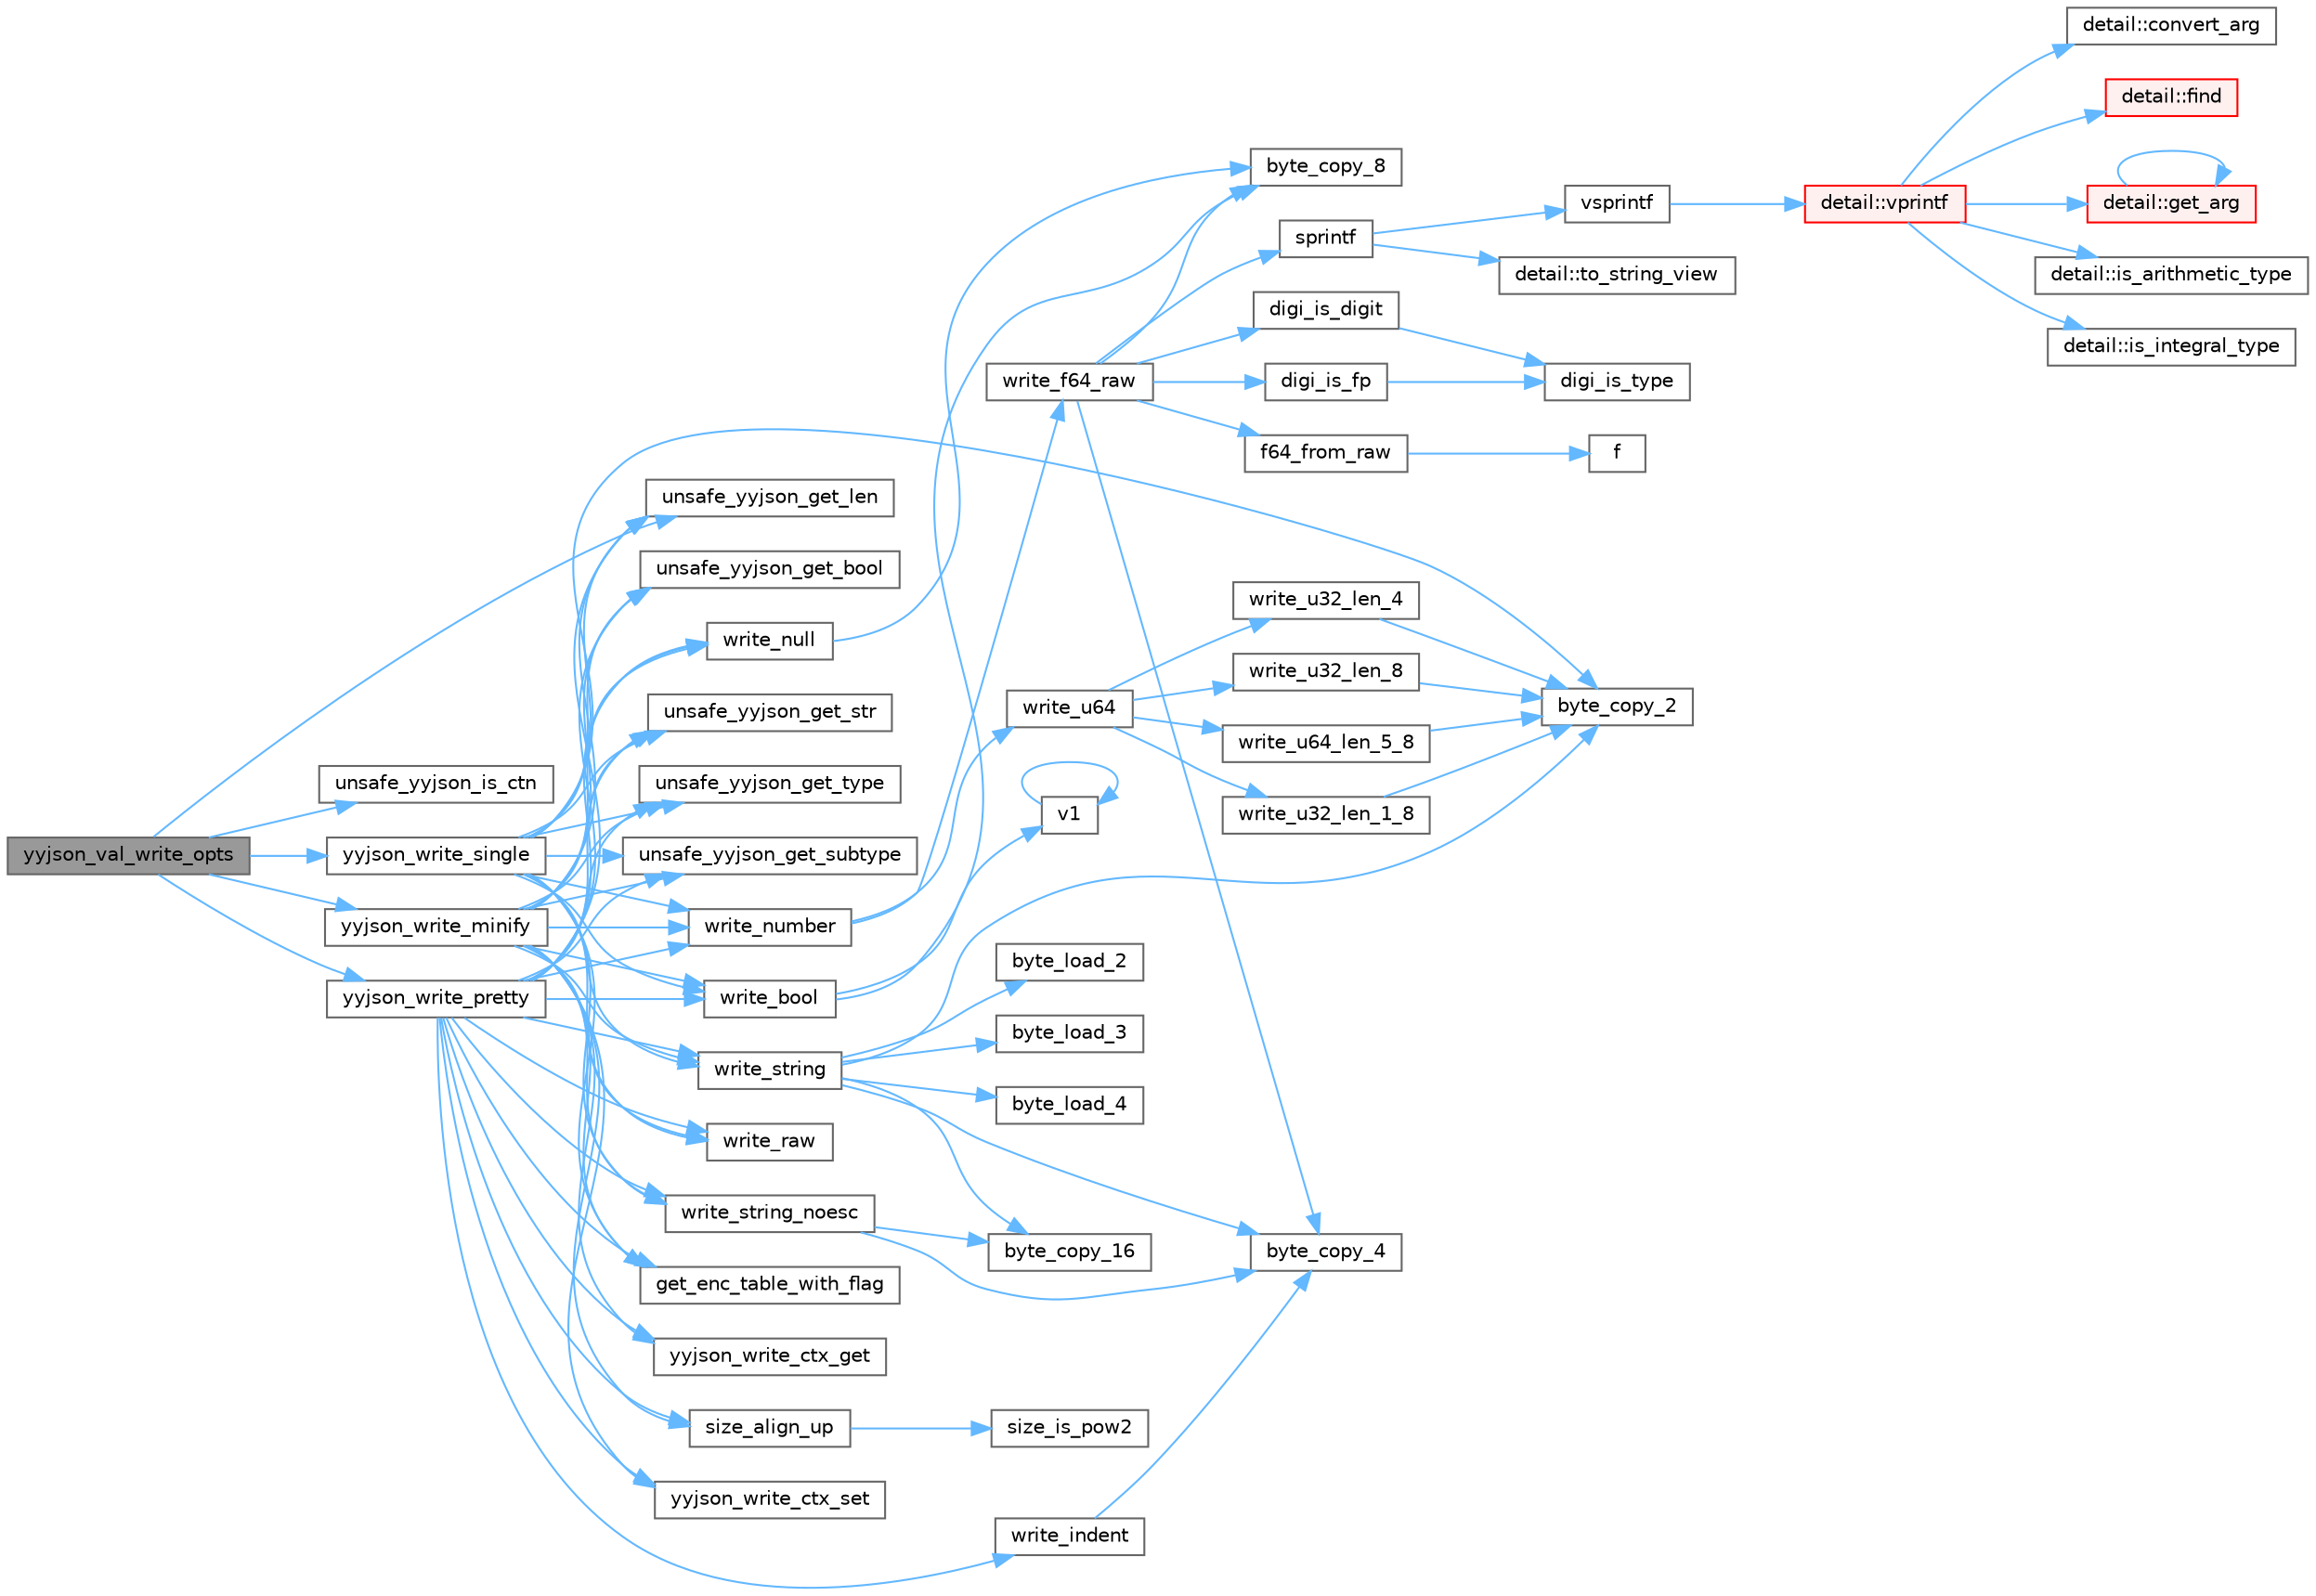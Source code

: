 digraph "yyjson_val_write_opts"
{
 // LATEX_PDF_SIZE
  bgcolor="transparent";
  edge [fontname=Helvetica,fontsize=10,labelfontname=Helvetica,labelfontsize=10];
  node [fontname=Helvetica,fontsize=10,shape=box,height=0.2,width=0.4];
  rankdir="LR";
  Node1 [id="Node000001",label="yyjson_val_write_opts",height=0.2,width=0.4,color="gray40", fillcolor="grey60", style="filled", fontcolor="black",tooltip=" "];
  Node1 -> Node2 [id="edge1_Node000001_Node000002",color="steelblue1",style="solid",tooltip=" "];
  Node2 [id="Node000002",label="unsafe_yyjson_get_len",height=0.2,width=0.4,color="grey40", fillcolor="white", style="filled",URL="$yyjson_8h.html#a445bf8a7f9981e4797bf95db944ddf8f",tooltip=" "];
  Node1 -> Node3 [id="edge2_Node000001_Node000003",color="steelblue1",style="solid",tooltip=" "];
  Node3 [id="Node000003",label="unsafe_yyjson_is_ctn",height=0.2,width=0.4,color="grey40", fillcolor="white", style="filled",URL="$yyjson_8h.html#afe1e8995e63d29297d569c4a848bf5a2",tooltip=" "];
  Node1 -> Node4 [id="edge3_Node000001_Node000004",color="steelblue1",style="solid",tooltip=" "];
  Node4 [id="Node000004",label="yyjson_write_minify",height=0.2,width=0.4,color="grey40", fillcolor="white", style="filled",URL="$yyjson_8c.html#a7b5b8dcf2347df43d4614aba6c880475",tooltip=" "];
  Node4 -> Node5 [id="edge4_Node000004_Node000005",color="steelblue1",style="solid",tooltip=" "];
  Node5 [id="Node000005",label="get_enc_table_with_flag",height=0.2,width=0.4,color="grey40", fillcolor="white", style="filled",URL="$yyjson_8c.html#a4b810e39a1c70f479ea48f4b6be239b0",tooltip=" "];
  Node4 -> Node6 [id="edge5_Node000004_Node000006",color="steelblue1",style="solid",tooltip=" "];
  Node6 [id="Node000006",label="size_align_up",height=0.2,width=0.4,color="grey40", fillcolor="white", style="filled",URL="$yyjson_8c.html#aee0ecba3f0e01a145a4bd084c40b53b6",tooltip=" "];
  Node6 -> Node7 [id="edge6_Node000006_Node000007",color="steelblue1",style="solid",tooltip=" "];
  Node7 [id="Node000007",label="size_is_pow2",height=0.2,width=0.4,color="grey40", fillcolor="white", style="filled",URL="$yyjson_8c.html#a9c435a75a5fc566d5382ba2646704a18",tooltip=" "];
  Node4 -> Node8 [id="edge7_Node000004_Node000008",color="steelblue1",style="solid",tooltip=" "];
  Node8 [id="Node000008",label="unsafe_yyjson_get_bool",height=0.2,width=0.4,color="grey40", fillcolor="white", style="filled",URL="$yyjson_8h.html#a3ef8c1e13a7f67eead2d945125769f90",tooltip=" "];
  Node4 -> Node2 [id="edge8_Node000004_Node000002",color="steelblue1",style="solid",tooltip=" "];
  Node4 -> Node9 [id="edge9_Node000004_Node000009",color="steelblue1",style="solid",tooltip=" "];
  Node9 [id="Node000009",label="unsafe_yyjson_get_str",height=0.2,width=0.4,color="grey40", fillcolor="white", style="filled",URL="$yyjson_8h.html#a879b3c14194afd5b60d663640998c020",tooltip=" "];
  Node4 -> Node10 [id="edge10_Node000004_Node000010",color="steelblue1",style="solid",tooltip=" "];
  Node10 [id="Node000010",label="unsafe_yyjson_get_subtype",height=0.2,width=0.4,color="grey40", fillcolor="white", style="filled",URL="$yyjson_8h.html#a735848e46f26bfe3dfb333c7f890205e",tooltip=" "];
  Node4 -> Node11 [id="edge11_Node000004_Node000011",color="steelblue1",style="solid",tooltip=" "];
  Node11 [id="Node000011",label="unsafe_yyjson_get_type",height=0.2,width=0.4,color="grey40", fillcolor="white", style="filled",URL="$yyjson_8h.html#a25aa2b2a33dccb9af7da4576b3cbe6ab",tooltip=" "];
  Node4 -> Node12 [id="edge12_Node000004_Node000012",color="steelblue1",style="solid",tooltip=" "];
  Node12 [id="Node000012",label="write_bool",height=0.2,width=0.4,color="grey40", fillcolor="white", style="filled",URL="$yyjson_8c.html#a8f48aafc5963521f3da75e2448f0d084",tooltip=" "];
  Node12 -> Node13 [id="edge13_Node000012_Node000013",color="steelblue1",style="solid",tooltip=" "];
  Node13 [id="Node000013",label="byte_copy_8",height=0.2,width=0.4,color="grey40", fillcolor="white", style="filled",URL="$yyjson_8c.html#a03dd49c937c12d9a85deaac184d25eb9",tooltip=" "];
  Node12 -> Node14 [id="edge14_Node000012_Node000014",color="steelblue1",style="solid",tooltip=" "];
  Node14 [id="Node000014",label="v1",height=0.2,width=0.4,color="grey40", fillcolor="white", style="filled",URL="$_tutorial___reshape_mat2_vec_8cpp.html#a10bd710692c91bc238f2e1da77730678",tooltip=" "];
  Node14 -> Node14 [id="edge15_Node000014_Node000014",color="steelblue1",style="solid",tooltip=" "];
  Node4 -> Node15 [id="edge16_Node000004_Node000015",color="steelblue1",style="solid",tooltip=" "];
  Node15 [id="Node000015",label="write_null",height=0.2,width=0.4,color="grey40", fillcolor="white", style="filled",URL="$yyjson_8c.html#a9ab2502373a7c2ad7decc10b76c47043",tooltip=" "];
  Node15 -> Node13 [id="edge17_Node000015_Node000013",color="steelblue1",style="solid",tooltip=" "];
  Node4 -> Node16 [id="edge18_Node000004_Node000016",color="steelblue1",style="solid",tooltip=" "];
  Node16 [id="Node000016",label="write_number",height=0.2,width=0.4,color="grey40", fillcolor="white", style="filled",URL="$yyjson_8c.html#a7a6eb98c82d060a1b4b1b25ae9169770",tooltip=" "];
  Node16 -> Node17 [id="edge19_Node000016_Node000017",color="steelblue1",style="solid",tooltip=" "];
  Node17 [id="Node000017",label="write_f64_raw",height=0.2,width=0.4,color="grey40", fillcolor="white", style="filled",URL="$yyjson_8c.html#a429024eddbd3335464adf309aef2db7f",tooltip=" "];
  Node17 -> Node18 [id="edge20_Node000017_Node000018",color="steelblue1",style="solid",tooltip=" "];
  Node18 [id="Node000018",label="byte_copy_4",height=0.2,width=0.4,color="grey40", fillcolor="white", style="filled",URL="$yyjson_8c.html#a98219967baeab34ab615b4ccda0df146",tooltip=" "];
  Node17 -> Node13 [id="edge21_Node000017_Node000013",color="steelblue1",style="solid",tooltip=" "];
  Node17 -> Node19 [id="edge22_Node000017_Node000019",color="steelblue1",style="solid",tooltip=" "];
  Node19 [id="Node000019",label="digi_is_digit",height=0.2,width=0.4,color="grey40", fillcolor="white", style="filled",URL="$yyjson_8c.html#ac16e36c200b16a17041aac1ed37276d7",tooltip=" "];
  Node19 -> Node20 [id="edge23_Node000019_Node000020",color="steelblue1",style="solid",tooltip=" "];
  Node20 [id="Node000020",label="digi_is_type",height=0.2,width=0.4,color="grey40", fillcolor="white", style="filled",URL="$yyjson_8c.html#aae236fd488306e08c5844189ad6d6570",tooltip=" "];
  Node17 -> Node21 [id="edge24_Node000017_Node000021",color="steelblue1",style="solid",tooltip=" "];
  Node21 [id="Node000021",label="digi_is_fp",height=0.2,width=0.4,color="grey40", fillcolor="white", style="filled",URL="$yyjson_8c.html#ac38bca46c8cbb1107ca4188d2eb4fcbe",tooltip=" "];
  Node21 -> Node20 [id="edge25_Node000021_Node000020",color="steelblue1",style="solid",tooltip=" "];
  Node17 -> Node22 [id="edge26_Node000017_Node000022",color="steelblue1",style="solid",tooltip=" "];
  Node22 [id="Node000022",label="f64_from_raw",height=0.2,width=0.4,color="grey40", fillcolor="white", style="filled",URL="$yyjson_8c.html#a7d61d2afe6fefb1935af9086d95ee8a8",tooltip=" "];
  Node22 -> Node23 [id="edge27_Node000022_Node000023",color="steelblue1",style="solid",tooltip=" "];
  Node23 [id="Node000023",label="f",height=0.2,width=0.4,color="grey40", fillcolor="white", style="filled",URL="$cxx11__tensor__map_8cpp.html#a7f507fea02198f6cb81c86640c7b1a4e",tooltip=" "];
  Node17 -> Node24 [id="edge28_Node000017_Node000024",color="steelblue1",style="solid",tooltip=" "];
  Node24 [id="Node000024",label="sprintf",height=0.2,width=0.4,color="grey40", fillcolor="white", style="filled",URL="$printf_8h.html#aa7d2e7e454d3fe606a71504a119dc894",tooltip=" "];
  Node24 -> Node25 [id="edge29_Node000024_Node000025",color="steelblue1",style="solid",tooltip=" "];
  Node25 [id="Node000025",label="detail::to_string_view",height=0.2,width=0.4,color="grey40", fillcolor="white", style="filled",URL="$namespacedetail.html#abeae79fa3e1eded2d8fbd56cc9f0960e",tooltip=" "];
  Node24 -> Node26 [id="edge30_Node000024_Node000026",color="steelblue1",style="solid",tooltip=" "];
  Node26 [id="Node000026",label="vsprintf",height=0.2,width=0.4,color="grey40", fillcolor="white", style="filled",URL="$printf_8h.html#a5e1075a6c1fce5050424f97a2fac648f",tooltip=" "];
  Node26 -> Node27 [id="edge31_Node000026_Node000027",color="steelblue1",style="solid",tooltip=" "];
  Node27 [id="Node000027",label="detail::vprintf",height=0.2,width=0.4,color="red", fillcolor="#FFF0F0", style="filled",URL="$namespacedetail.html#a1c8c2218e4c822aa8f743fb9c573717f",tooltip=" "];
  Node27 -> Node28 [id="edge32_Node000027_Node000028",color="steelblue1",style="solid",tooltip=" "];
  Node28 [id="Node000028",label="detail::convert_arg",height=0.2,width=0.4,color="grey40", fillcolor="white", style="filled",URL="$namespacedetail.html#a03c11572c9a664266d6925f327dec7f3",tooltip=" "];
  Node27 -> Node29 [id="edge33_Node000027_Node000029",color="steelblue1",style="solid",tooltip=" "];
  Node29 [id="Node000029",label="detail::find",height=0.2,width=0.4,color="red", fillcolor="#FFF0F0", style="filled",URL="$namespacedetail.html#a6b71952fab3dc32f3edb2c3e9811d8d9",tooltip=" "];
  Node27 -> Node31 [id="edge34_Node000027_Node000031",color="steelblue1",style="solid",tooltip=" "];
  Node31 [id="Node000031",label="detail::get_arg",height=0.2,width=0.4,color="red", fillcolor="#FFF0F0", style="filled",URL="$namespacedetail.html#a342ef250e45bd09b2ef666b6fae1c355",tooltip=" "];
  Node31 -> Node31 [id="edge35_Node000031_Node000031",color="steelblue1",style="solid",tooltip=" "];
  Node27 -> Node33 [id="edge36_Node000027_Node000033",color="steelblue1",style="solid",tooltip=" "];
  Node33 [id="Node000033",label="detail::is_arithmetic_type",height=0.2,width=0.4,color="grey40", fillcolor="white", style="filled",URL="$namespacedetail.html#a802c50a56a3495fdab6020b375ba1389",tooltip=" "];
  Node27 -> Node34 [id="edge37_Node000027_Node000034",color="steelblue1",style="solid",tooltip=" "];
  Node34 [id="Node000034",label="detail::is_integral_type",height=0.2,width=0.4,color="grey40", fillcolor="white", style="filled",URL="$namespacedetail.html#a2a60f8d1bee41b803f43fc42b707b5d1",tooltip=" "];
  Node16 -> Node54 [id="edge38_Node000016_Node000054",color="steelblue1",style="solid",tooltip=" "];
  Node54 [id="Node000054",label="write_u64",height=0.2,width=0.4,color="grey40", fillcolor="white", style="filled",URL="$yyjson_8c.html#aa2f06c8a20b378eb29cfe95d0af5c95e",tooltip=" "];
  Node54 -> Node55 [id="edge39_Node000054_Node000055",color="steelblue1",style="solid",tooltip=" "];
  Node55 [id="Node000055",label="write_u32_len_1_8",height=0.2,width=0.4,color="grey40", fillcolor="white", style="filled",URL="$yyjson_8c.html#a5a7d8b8a37067ca47adb0b419814ef9a",tooltip=" "];
  Node55 -> Node56 [id="edge40_Node000055_Node000056",color="steelblue1",style="solid",tooltip=" "];
  Node56 [id="Node000056",label="byte_copy_2",height=0.2,width=0.4,color="grey40", fillcolor="white", style="filled",URL="$yyjson_8c.html#ac6a11726824f52b6413a67488f5a3152",tooltip=" "];
  Node54 -> Node57 [id="edge41_Node000054_Node000057",color="steelblue1",style="solid",tooltip=" "];
  Node57 [id="Node000057",label="write_u32_len_4",height=0.2,width=0.4,color="grey40", fillcolor="white", style="filled",URL="$yyjson_8c.html#ae5ef2b18cbf8ab8c261b23aab6d3bea3",tooltip=" "];
  Node57 -> Node56 [id="edge42_Node000057_Node000056",color="steelblue1",style="solid",tooltip=" "];
  Node54 -> Node58 [id="edge43_Node000054_Node000058",color="steelblue1",style="solid",tooltip=" "];
  Node58 [id="Node000058",label="write_u32_len_8",height=0.2,width=0.4,color="grey40", fillcolor="white", style="filled",URL="$yyjson_8c.html#ab1d9fcbafc860e770ed5aa9fc70577fc",tooltip=" "];
  Node58 -> Node56 [id="edge44_Node000058_Node000056",color="steelblue1",style="solid",tooltip=" "];
  Node54 -> Node59 [id="edge45_Node000054_Node000059",color="steelblue1",style="solid",tooltip=" "];
  Node59 [id="Node000059",label="write_u64_len_5_8",height=0.2,width=0.4,color="grey40", fillcolor="white", style="filled",URL="$yyjson_8c.html#a5b33c978167aa4a5c34d27715c133757",tooltip=" "];
  Node59 -> Node56 [id="edge46_Node000059_Node000056",color="steelblue1",style="solid",tooltip=" "];
  Node4 -> Node60 [id="edge47_Node000004_Node000060",color="steelblue1",style="solid",tooltip=" "];
  Node60 [id="Node000060",label="write_raw",height=0.2,width=0.4,color="grey40", fillcolor="white", style="filled",URL="$yyjson_8c.html#a595a43099038f73ab0af2b4209b1f0fd",tooltip=" "];
  Node4 -> Node61 [id="edge48_Node000004_Node000061",color="steelblue1",style="solid",tooltip=" "];
  Node61 [id="Node000061",label="write_string",height=0.2,width=0.4,color="grey40", fillcolor="white", style="filled",URL="$yyjson_8c.html#a1aadf662e6fc22a6419db27146e38472",tooltip=" "];
  Node61 -> Node62 [id="edge49_Node000061_Node000062",color="steelblue1",style="solid",tooltip=" "];
  Node62 [id="Node000062",label="byte_copy_16",height=0.2,width=0.4,color="grey40", fillcolor="white", style="filled",URL="$yyjson_8c.html#a1720d43cc1ae5984a4e5751dbe7301a0",tooltip=" "];
  Node61 -> Node56 [id="edge50_Node000061_Node000056",color="steelblue1",style="solid",tooltip=" "];
  Node61 -> Node18 [id="edge51_Node000061_Node000018",color="steelblue1",style="solid",tooltip=" "];
  Node61 -> Node63 [id="edge52_Node000061_Node000063",color="steelblue1",style="solid",tooltip=" "];
  Node63 [id="Node000063",label="byte_load_2",height=0.2,width=0.4,color="grey40", fillcolor="white", style="filled",URL="$yyjson_8c.html#abd106e94ebb52b1b9c0e79e2246f24bd",tooltip=" "];
  Node61 -> Node64 [id="edge53_Node000061_Node000064",color="steelblue1",style="solid",tooltip=" "];
  Node64 [id="Node000064",label="byte_load_3",height=0.2,width=0.4,color="grey40", fillcolor="white", style="filled",URL="$yyjson_8c.html#a31005a45113248534b4ae663dc0a85f3",tooltip=" "];
  Node61 -> Node65 [id="edge54_Node000061_Node000065",color="steelblue1",style="solid",tooltip=" "];
  Node65 [id="Node000065",label="byte_load_4",height=0.2,width=0.4,color="grey40", fillcolor="white", style="filled",URL="$yyjson_8c.html#a87c460a03bebacd0dcdad97440488c2b",tooltip=" "];
  Node4 -> Node66 [id="edge55_Node000004_Node000066",color="steelblue1",style="solid",tooltip=" "];
  Node66 [id="Node000066",label="write_string_noesc",height=0.2,width=0.4,color="grey40", fillcolor="white", style="filled",URL="$yyjson_8c.html#ab1d27351bed7d1f6f632f75dcf9846de",tooltip=" "];
  Node66 -> Node62 [id="edge56_Node000066_Node000062",color="steelblue1",style="solid",tooltip=" "];
  Node66 -> Node18 [id="edge57_Node000066_Node000018",color="steelblue1",style="solid",tooltip=" "];
  Node4 -> Node67 [id="edge58_Node000004_Node000067",color="steelblue1",style="solid",tooltip=" "];
  Node67 [id="Node000067",label="yyjson_write_ctx_get",height=0.2,width=0.4,color="grey40", fillcolor="white", style="filled",URL="$yyjson_8c.html#a4cf9be968e5aeb4fcab3b5e69e4fc16a",tooltip=" "];
  Node4 -> Node68 [id="edge59_Node000004_Node000068",color="steelblue1",style="solid",tooltip=" "];
  Node68 [id="Node000068",label="yyjson_write_ctx_set",height=0.2,width=0.4,color="grey40", fillcolor="white", style="filled",URL="$yyjson_8c.html#a6c3d75b90a9781ea82eed3f3c6b8bd50",tooltip=" "];
  Node1 -> Node69 [id="edge60_Node000001_Node000069",color="steelblue1",style="solid",tooltip=" "];
  Node69 [id="Node000069",label="yyjson_write_pretty",height=0.2,width=0.4,color="grey40", fillcolor="white", style="filled",URL="$yyjson_8c.html#a0bff42b5e803c820afd0c4c539578840",tooltip=" "];
  Node69 -> Node5 [id="edge61_Node000069_Node000005",color="steelblue1",style="solid",tooltip=" "];
  Node69 -> Node6 [id="edge62_Node000069_Node000006",color="steelblue1",style="solid",tooltip=" "];
  Node69 -> Node8 [id="edge63_Node000069_Node000008",color="steelblue1",style="solid",tooltip=" "];
  Node69 -> Node2 [id="edge64_Node000069_Node000002",color="steelblue1",style="solid",tooltip=" "];
  Node69 -> Node9 [id="edge65_Node000069_Node000009",color="steelblue1",style="solid",tooltip=" "];
  Node69 -> Node10 [id="edge66_Node000069_Node000010",color="steelblue1",style="solid",tooltip=" "];
  Node69 -> Node11 [id="edge67_Node000069_Node000011",color="steelblue1",style="solid",tooltip=" "];
  Node69 -> Node12 [id="edge68_Node000069_Node000012",color="steelblue1",style="solid",tooltip=" "];
  Node69 -> Node70 [id="edge69_Node000069_Node000070",color="steelblue1",style="solid",tooltip=" "];
  Node70 [id="Node000070",label="write_indent",height=0.2,width=0.4,color="grey40", fillcolor="white", style="filled",URL="$yyjson_8c.html#ac6e21689f9ccf3981672a321d7d02e47",tooltip=" "];
  Node70 -> Node18 [id="edge70_Node000070_Node000018",color="steelblue1",style="solid",tooltip=" "];
  Node69 -> Node15 [id="edge71_Node000069_Node000015",color="steelblue1",style="solid",tooltip=" "];
  Node69 -> Node16 [id="edge72_Node000069_Node000016",color="steelblue1",style="solid",tooltip=" "];
  Node69 -> Node60 [id="edge73_Node000069_Node000060",color="steelblue1",style="solid",tooltip=" "];
  Node69 -> Node61 [id="edge74_Node000069_Node000061",color="steelblue1",style="solid",tooltip=" "];
  Node69 -> Node66 [id="edge75_Node000069_Node000066",color="steelblue1",style="solid",tooltip=" "];
  Node69 -> Node67 [id="edge76_Node000069_Node000067",color="steelblue1",style="solid",tooltip=" "];
  Node69 -> Node68 [id="edge77_Node000069_Node000068",color="steelblue1",style="solid",tooltip=" "];
  Node1 -> Node71 [id="edge78_Node000001_Node000071",color="steelblue1",style="solid",tooltip=" "];
  Node71 [id="Node000071",label="yyjson_write_single",height=0.2,width=0.4,color="grey40", fillcolor="white", style="filled",URL="$yyjson_8c.html#a083e9d39ef4daa8ddc5c6474ccf5e468",tooltip=" "];
  Node71 -> Node56 [id="edge79_Node000071_Node000056",color="steelblue1",style="solid",tooltip=" "];
  Node71 -> Node5 [id="edge80_Node000071_Node000005",color="steelblue1",style="solid",tooltip=" "];
  Node71 -> Node8 [id="edge81_Node000071_Node000008",color="steelblue1",style="solid",tooltip=" "];
  Node71 -> Node2 [id="edge82_Node000071_Node000002",color="steelblue1",style="solid",tooltip=" "];
  Node71 -> Node9 [id="edge83_Node000071_Node000009",color="steelblue1",style="solid",tooltip=" "];
  Node71 -> Node10 [id="edge84_Node000071_Node000010",color="steelblue1",style="solid",tooltip=" "];
  Node71 -> Node11 [id="edge85_Node000071_Node000011",color="steelblue1",style="solid",tooltip=" "];
  Node71 -> Node12 [id="edge86_Node000071_Node000012",color="steelblue1",style="solid",tooltip=" "];
  Node71 -> Node15 [id="edge87_Node000071_Node000015",color="steelblue1",style="solid",tooltip=" "];
  Node71 -> Node16 [id="edge88_Node000071_Node000016",color="steelblue1",style="solid",tooltip=" "];
  Node71 -> Node60 [id="edge89_Node000071_Node000060",color="steelblue1",style="solid",tooltip=" "];
  Node71 -> Node61 [id="edge90_Node000071_Node000061",color="steelblue1",style="solid",tooltip=" "];
  Node71 -> Node66 [id="edge91_Node000071_Node000066",color="steelblue1",style="solid",tooltip=" "];
}
